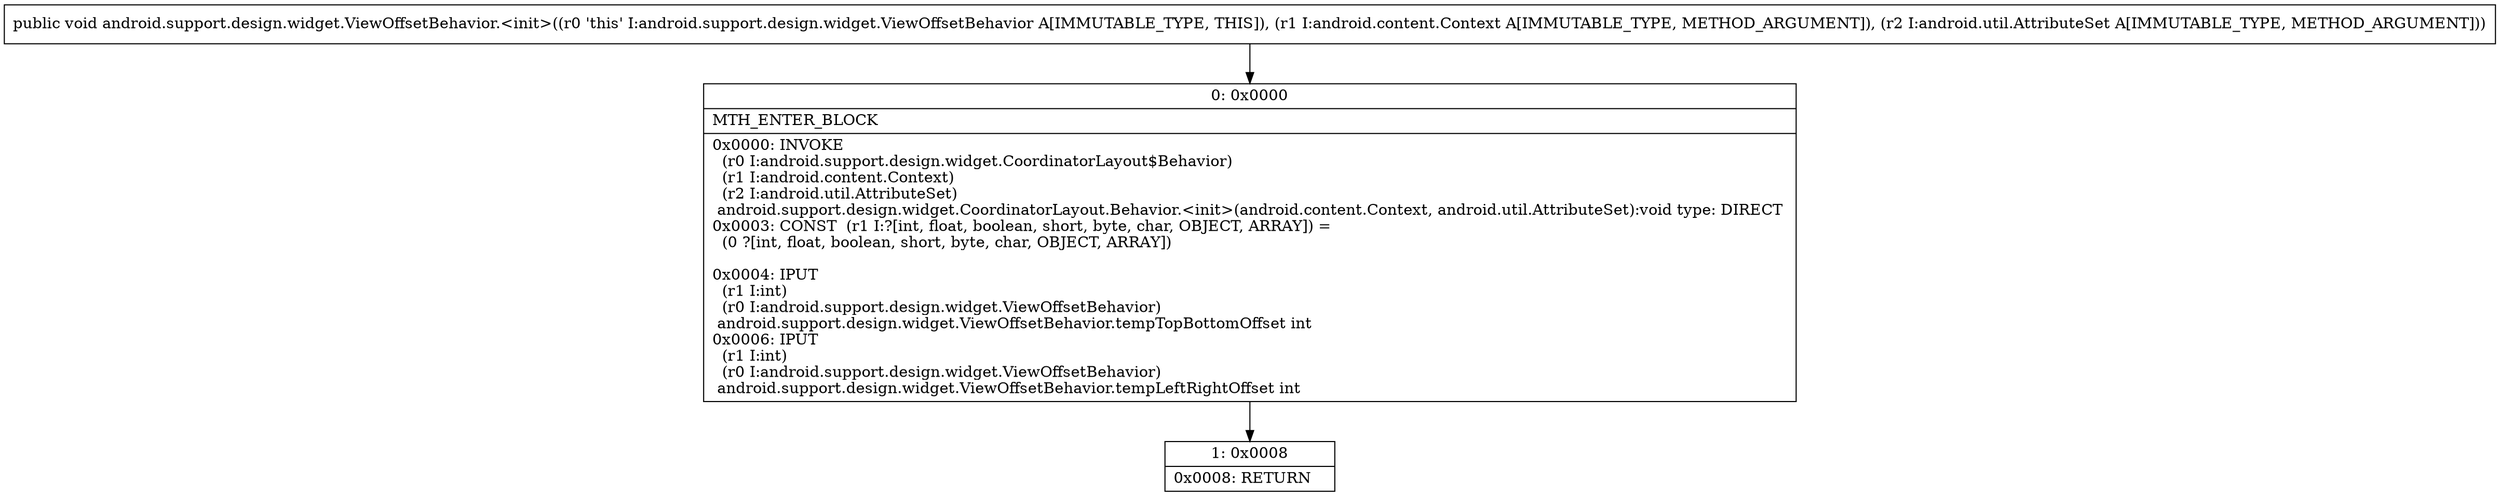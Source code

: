 digraph "CFG forandroid.support.design.widget.ViewOffsetBehavior.\<init\>(Landroid\/content\/Context;Landroid\/util\/AttributeSet;)V" {
Node_0 [shape=record,label="{0\:\ 0x0000|MTH_ENTER_BLOCK\l|0x0000: INVOKE  \l  (r0 I:android.support.design.widget.CoordinatorLayout$Behavior)\l  (r1 I:android.content.Context)\l  (r2 I:android.util.AttributeSet)\l android.support.design.widget.CoordinatorLayout.Behavior.\<init\>(android.content.Context, android.util.AttributeSet):void type: DIRECT \l0x0003: CONST  (r1 I:?[int, float, boolean, short, byte, char, OBJECT, ARRAY]) = \l  (0 ?[int, float, boolean, short, byte, char, OBJECT, ARRAY])\l \l0x0004: IPUT  \l  (r1 I:int)\l  (r0 I:android.support.design.widget.ViewOffsetBehavior)\l android.support.design.widget.ViewOffsetBehavior.tempTopBottomOffset int \l0x0006: IPUT  \l  (r1 I:int)\l  (r0 I:android.support.design.widget.ViewOffsetBehavior)\l android.support.design.widget.ViewOffsetBehavior.tempLeftRightOffset int \l}"];
Node_1 [shape=record,label="{1\:\ 0x0008|0x0008: RETURN   \l}"];
MethodNode[shape=record,label="{public void android.support.design.widget.ViewOffsetBehavior.\<init\>((r0 'this' I:android.support.design.widget.ViewOffsetBehavior A[IMMUTABLE_TYPE, THIS]), (r1 I:android.content.Context A[IMMUTABLE_TYPE, METHOD_ARGUMENT]), (r2 I:android.util.AttributeSet A[IMMUTABLE_TYPE, METHOD_ARGUMENT])) }"];
MethodNode -> Node_0;
Node_0 -> Node_1;
}

